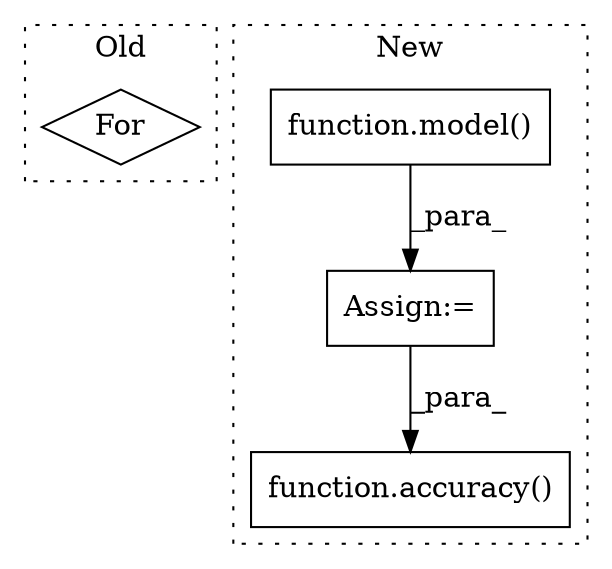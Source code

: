 digraph G {
subgraph cluster0 {
1 [label="For" a="107" s="9371,9416" l="4,18" shape="diamond"];
label = "Old";
style="dotted";
}
subgraph cluster1 {
2 [label="function.accuracy()" a="75" s="8903,8926" l="9,1" shape="box"];
3 [label="Assign:=" a="68" s="8766" l="3" shape="box"];
4 [label="function.model()" a="75" s="8769,8779" l="6,1" shape="box"];
label = "New";
style="dotted";
}
3 -> 2 [label="_para_"];
4 -> 3 [label="_para_"];
}
